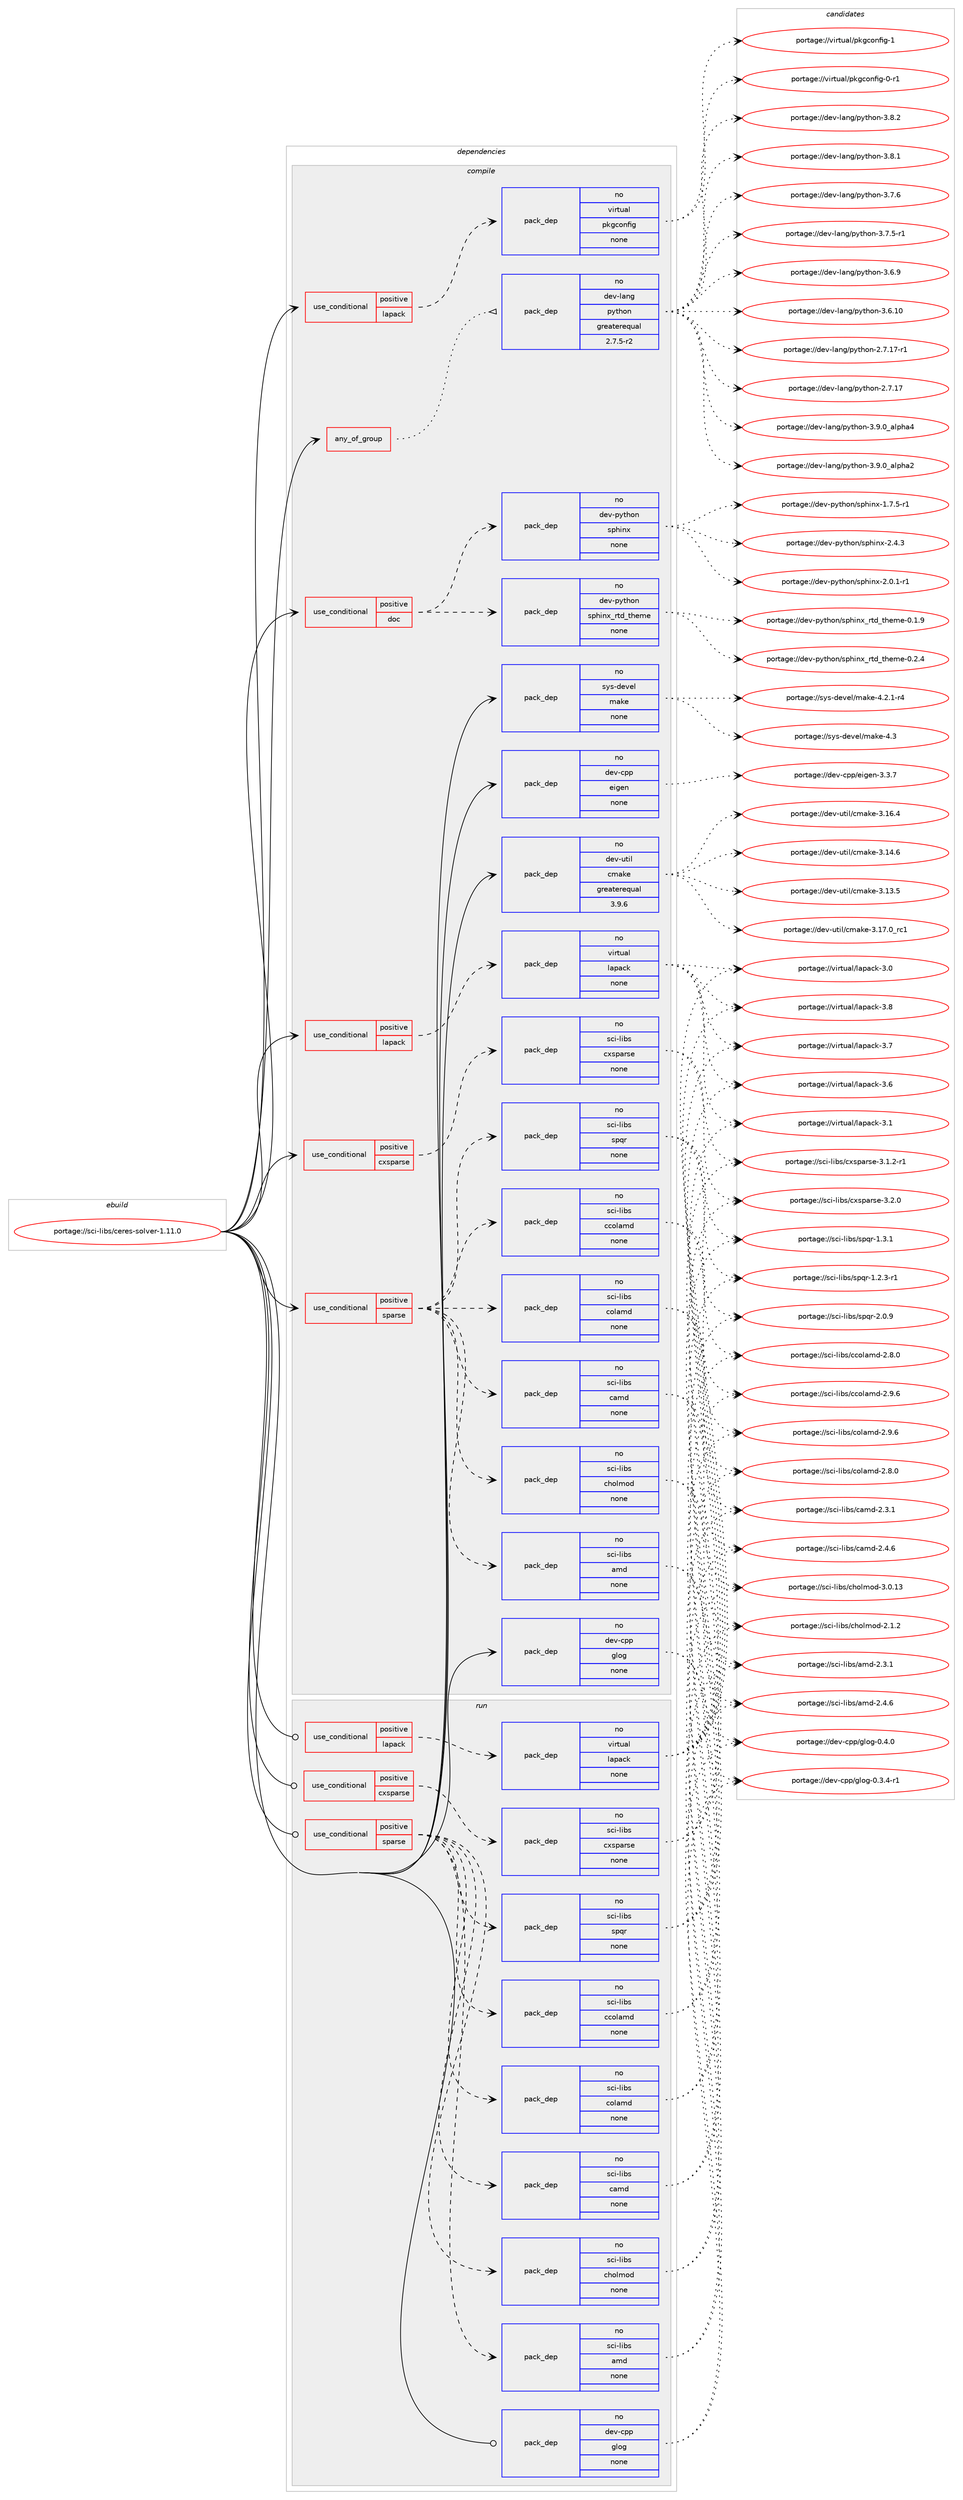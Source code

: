 digraph prolog {

# *************
# Graph options
# *************

newrank=true;
concentrate=true;
compound=true;
graph [rankdir=LR,fontname=Helvetica,fontsize=10,ranksep=1.5];#, ranksep=2.5, nodesep=0.2];
edge  [arrowhead=vee];
node  [fontname=Helvetica,fontsize=10];

# **********
# The ebuild
# **********

subgraph cluster_leftcol {
color=gray;
rank=same;
label=<<i>ebuild</i>>;
id [label="portage://sci-libs/ceres-solver-1.11.0", color=red, width=4, href="../sci-libs/ceres-solver-1.11.0.svg"];
}

# ****************
# The dependencies
# ****************

subgraph cluster_midcol {
color=gray;
label=<<i>dependencies</i>>;
subgraph cluster_compile {
fillcolor="#eeeeee";
style=filled;
label=<<i>compile</i>>;
subgraph any1062 {
dependency51177 [label=<<TABLE BORDER="0" CELLBORDER="1" CELLSPACING="0" CELLPADDING="4"><TR><TD CELLPADDING="10">any_of_group</TD></TR></TABLE>>, shape=none, color=red];subgraph pack39347 {
dependency51178 [label=<<TABLE BORDER="0" CELLBORDER="1" CELLSPACING="0" CELLPADDING="4" WIDTH="220"><TR><TD ROWSPAN="6" CELLPADDING="30">pack_dep</TD></TR><TR><TD WIDTH="110">no</TD></TR><TR><TD>dev-lang</TD></TR><TR><TD>python</TD></TR><TR><TD>greaterequal</TD></TR><TR><TD>2.7.5-r2</TD></TR></TABLE>>, shape=none, color=blue];
}
dependency51177:e -> dependency51178:w [weight=20,style="dotted",arrowhead="oinv"];
}
id:e -> dependency51177:w [weight=20,style="solid",arrowhead="vee"];
subgraph cond10720 {
dependency51179 [label=<<TABLE BORDER="0" CELLBORDER="1" CELLSPACING="0" CELLPADDING="4"><TR><TD ROWSPAN="3" CELLPADDING="10">use_conditional</TD></TR><TR><TD>positive</TD></TR><TR><TD>cxsparse</TD></TR></TABLE>>, shape=none, color=red];
subgraph pack39348 {
dependency51180 [label=<<TABLE BORDER="0" CELLBORDER="1" CELLSPACING="0" CELLPADDING="4" WIDTH="220"><TR><TD ROWSPAN="6" CELLPADDING="30">pack_dep</TD></TR><TR><TD WIDTH="110">no</TD></TR><TR><TD>sci-libs</TD></TR><TR><TD>cxsparse</TD></TR><TR><TD>none</TD></TR><TR><TD></TD></TR></TABLE>>, shape=none, color=blue];
}
dependency51179:e -> dependency51180:w [weight=20,style="dashed",arrowhead="vee"];
}
id:e -> dependency51179:w [weight=20,style="solid",arrowhead="vee"];
subgraph cond10721 {
dependency51181 [label=<<TABLE BORDER="0" CELLBORDER="1" CELLSPACING="0" CELLPADDING="4"><TR><TD ROWSPAN="3" CELLPADDING="10">use_conditional</TD></TR><TR><TD>positive</TD></TR><TR><TD>doc</TD></TR></TABLE>>, shape=none, color=red];
subgraph pack39349 {
dependency51182 [label=<<TABLE BORDER="0" CELLBORDER="1" CELLSPACING="0" CELLPADDING="4" WIDTH="220"><TR><TD ROWSPAN="6" CELLPADDING="30">pack_dep</TD></TR><TR><TD WIDTH="110">no</TD></TR><TR><TD>dev-python</TD></TR><TR><TD>sphinx</TD></TR><TR><TD>none</TD></TR><TR><TD></TD></TR></TABLE>>, shape=none, color=blue];
}
dependency51181:e -> dependency51182:w [weight=20,style="dashed",arrowhead="vee"];
subgraph pack39350 {
dependency51183 [label=<<TABLE BORDER="0" CELLBORDER="1" CELLSPACING="0" CELLPADDING="4" WIDTH="220"><TR><TD ROWSPAN="6" CELLPADDING="30">pack_dep</TD></TR><TR><TD WIDTH="110">no</TD></TR><TR><TD>dev-python</TD></TR><TR><TD>sphinx_rtd_theme</TD></TR><TR><TD>none</TD></TR><TR><TD></TD></TR></TABLE>>, shape=none, color=blue];
}
dependency51181:e -> dependency51183:w [weight=20,style="dashed",arrowhead="vee"];
}
id:e -> dependency51181:w [weight=20,style="solid",arrowhead="vee"];
subgraph cond10722 {
dependency51184 [label=<<TABLE BORDER="0" CELLBORDER="1" CELLSPACING="0" CELLPADDING="4"><TR><TD ROWSPAN="3" CELLPADDING="10">use_conditional</TD></TR><TR><TD>positive</TD></TR><TR><TD>lapack</TD></TR></TABLE>>, shape=none, color=red];
subgraph pack39351 {
dependency51185 [label=<<TABLE BORDER="0" CELLBORDER="1" CELLSPACING="0" CELLPADDING="4" WIDTH="220"><TR><TD ROWSPAN="6" CELLPADDING="30">pack_dep</TD></TR><TR><TD WIDTH="110">no</TD></TR><TR><TD>virtual</TD></TR><TR><TD>lapack</TD></TR><TR><TD>none</TD></TR><TR><TD></TD></TR></TABLE>>, shape=none, color=blue];
}
dependency51184:e -> dependency51185:w [weight=20,style="dashed",arrowhead="vee"];
}
id:e -> dependency51184:w [weight=20,style="solid",arrowhead="vee"];
subgraph cond10723 {
dependency51186 [label=<<TABLE BORDER="0" CELLBORDER="1" CELLSPACING="0" CELLPADDING="4"><TR><TD ROWSPAN="3" CELLPADDING="10">use_conditional</TD></TR><TR><TD>positive</TD></TR><TR><TD>lapack</TD></TR></TABLE>>, shape=none, color=red];
subgraph pack39352 {
dependency51187 [label=<<TABLE BORDER="0" CELLBORDER="1" CELLSPACING="0" CELLPADDING="4" WIDTH="220"><TR><TD ROWSPAN="6" CELLPADDING="30">pack_dep</TD></TR><TR><TD WIDTH="110">no</TD></TR><TR><TD>virtual</TD></TR><TR><TD>pkgconfig</TD></TR><TR><TD>none</TD></TR><TR><TD></TD></TR></TABLE>>, shape=none, color=blue];
}
dependency51186:e -> dependency51187:w [weight=20,style="dashed",arrowhead="vee"];
}
id:e -> dependency51186:w [weight=20,style="solid",arrowhead="vee"];
subgraph cond10724 {
dependency51188 [label=<<TABLE BORDER="0" CELLBORDER="1" CELLSPACING="0" CELLPADDING="4"><TR><TD ROWSPAN="3" CELLPADDING="10">use_conditional</TD></TR><TR><TD>positive</TD></TR><TR><TD>sparse</TD></TR></TABLE>>, shape=none, color=red];
subgraph pack39353 {
dependency51189 [label=<<TABLE BORDER="0" CELLBORDER="1" CELLSPACING="0" CELLPADDING="4" WIDTH="220"><TR><TD ROWSPAN="6" CELLPADDING="30">pack_dep</TD></TR><TR><TD WIDTH="110">no</TD></TR><TR><TD>sci-libs</TD></TR><TR><TD>amd</TD></TR><TR><TD>none</TD></TR><TR><TD></TD></TR></TABLE>>, shape=none, color=blue];
}
dependency51188:e -> dependency51189:w [weight=20,style="dashed",arrowhead="vee"];
subgraph pack39354 {
dependency51190 [label=<<TABLE BORDER="0" CELLBORDER="1" CELLSPACING="0" CELLPADDING="4" WIDTH="220"><TR><TD ROWSPAN="6" CELLPADDING="30">pack_dep</TD></TR><TR><TD WIDTH="110">no</TD></TR><TR><TD>sci-libs</TD></TR><TR><TD>camd</TD></TR><TR><TD>none</TD></TR><TR><TD></TD></TR></TABLE>>, shape=none, color=blue];
}
dependency51188:e -> dependency51190:w [weight=20,style="dashed",arrowhead="vee"];
subgraph pack39355 {
dependency51191 [label=<<TABLE BORDER="0" CELLBORDER="1" CELLSPACING="0" CELLPADDING="4" WIDTH="220"><TR><TD ROWSPAN="6" CELLPADDING="30">pack_dep</TD></TR><TR><TD WIDTH="110">no</TD></TR><TR><TD>sci-libs</TD></TR><TR><TD>ccolamd</TD></TR><TR><TD>none</TD></TR><TR><TD></TD></TR></TABLE>>, shape=none, color=blue];
}
dependency51188:e -> dependency51191:w [weight=20,style="dashed",arrowhead="vee"];
subgraph pack39356 {
dependency51192 [label=<<TABLE BORDER="0" CELLBORDER="1" CELLSPACING="0" CELLPADDING="4" WIDTH="220"><TR><TD ROWSPAN="6" CELLPADDING="30">pack_dep</TD></TR><TR><TD WIDTH="110">no</TD></TR><TR><TD>sci-libs</TD></TR><TR><TD>cholmod</TD></TR><TR><TD>none</TD></TR><TR><TD></TD></TR></TABLE>>, shape=none, color=blue];
}
dependency51188:e -> dependency51192:w [weight=20,style="dashed",arrowhead="vee"];
subgraph pack39357 {
dependency51193 [label=<<TABLE BORDER="0" CELLBORDER="1" CELLSPACING="0" CELLPADDING="4" WIDTH="220"><TR><TD ROWSPAN="6" CELLPADDING="30">pack_dep</TD></TR><TR><TD WIDTH="110">no</TD></TR><TR><TD>sci-libs</TD></TR><TR><TD>colamd</TD></TR><TR><TD>none</TD></TR><TR><TD></TD></TR></TABLE>>, shape=none, color=blue];
}
dependency51188:e -> dependency51193:w [weight=20,style="dashed",arrowhead="vee"];
subgraph pack39358 {
dependency51194 [label=<<TABLE BORDER="0" CELLBORDER="1" CELLSPACING="0" CELLPADDING="4" WIDTH="220"><TR><TD ROWSPAN="6" CELLPADDING="30">pack_dep</TD></TR><TR><TD WIDTH="110">no</TD></TR><TR><TD>sci-libs</TD></TR><TR><TD>spqr</TD></TR><TR><TD>none</TD></TR><TR><TD></TD></TR></TABLE>>, shape=none, color=blue];
}
dependency51188:e -> dependency51194:w [weight=20,style="dashed",arrowhead="vee"];
}
id:e -> dependency51188:w [weight=20,style="solid",arrowhead="vee"];
subgraph pack39359 {
dependency51195 [label=<<TABLE BORDER="0" CELLBORDER="1" CELLSPACING="0" CELLPADDING="4" WIDTH="220"><TR><TD ROWSPAN="6" CELLPADDING="30">pack_dep</TD></TR><TR><TD WIDTH="110">no</TD></TR><TR><TD>dev-cpp</TD></TR><TR><TD>eigen</TD></TR><TR><TD>none</TD></TR><TR><TD></TD></TR></TABLE>>, shape=none, color=blue];
}
id:e -> dependency51195:w [weight=20,style="solid",arrowhead="vee"];
subgraph pack39360 {
dependency51196 [label=<<TABLE BORDER="0" CELLBORDER="1" CELLSPACING="0" CELLPADDING="4" WIDTH="220"><TR><TD ROWSPAN="6" CELLPADDING="30">pack_dep</TD></TR><TR><TD WIDTH="110">no</TD></TR><TR><TD>dev-cpp</TD></TR><TR><TD>glog</TD></TR><TR><TD>none</TD></TR><TR><TD></TD></TR></TABLE>>, shape=none, color=blue];
}
id:e -> dependency51196:w [weight=20,style="solid",arrowhead="vee"];
subgraph pack39361 {
dependency51197 [label=<<TABLE BORDER="0" CELLBORDER="1" CELLSPACING="0" CELLPADDING="4" WIDTH="220"><TR><TD ROWSPAN="6" CELLPADDING="30">pack_dep</TD></TR><TR><TD WIDTH="110">no</TD></TR><TR><TD>dev-util</TD></TR><TR><TD>cmake</TD></TR><TR><TD>greaterequal</TD></TR><TR><TD>3.9.6</TD></TR></TABLE>>, shape=none, color=blue];
}
id:e -> dependency51197:w [weight=20,style="solid",arrowhead="vee"];
subgraph pack39362 {
dependency51198 [label=<<TABLE BORDER="0" CELLBORDER="1" CELLSPACING="0" CELLPADDING="4" WIDTH="220"><TR><TD ROWSPAN="6" CELLPADDING="30">pack_dep</TD></TR><TR><TD WIDTH="110">no</TD></TR><TR><TD>sys-devel</TD></TR><TR><TD>make</TD></TR><TR><TD>none</TD></TR><TR><TD></TD></TR></TABLE>>, shape=none, color=blue];
}
id:e -> dependency51198:w [weight=20,style="solid",arrowhead="vee"];
}
subgraph cluster_compileandrun {
fillcolor="#eeeeee";
style=filled;
label=<<i>compile and run</i>>;
}
subgraph cluster_run {
fillcolor="#eeeeee";
style=filled;
label=<<i>run</i>>;
subgraph cond10725 {
dependency51199 [label=<<TABLE BORDER="0" CELLBORDER="1" CELLSPACING="0" CELLPADDING="4"><TR><TD ROWSPAN="3" CELLPADDING="10">use_conditional</TD></TR><TR><TD>positive</TD></TR><TR><TD>cxsparse</TD></TR></TABLE>>, shape=none, color=red];
subgraph pack39363 {
dependency51200 [label=<<TABLE BORDER="0" CELLBORDER="1" CELLSPACING="0" CELLPADDING="4" WIDTH="220"><TR><TD ROWSPAN="6" CELLPADDING="30">pack_dep</TD></TR><TR><TD WIDTH="110">no</TD></TR><TR><TD>sci-libs</TD></TR><TR><TD>cxsparse</TD></TR><TR><TD>none</TD></TR><TR><TD></TD></TR></TABLE>>, shape=none, color=blue];
}
dependency51199:e -> dependency51200:w [weight=20,style="dashed",arrowhead="vee"];
}
id:e -> dependency51199:w [weight=20,style="solid",arrowhead="odot"];
subgraph cond10726 {
dependency51201 [label=<<TABLE BORDER="0" CELLBORDER="1" CELLSPACING="0" CELLPADDING="4"><TR><TD ROWSPAN="3" CELLPADDING="10">use_conditional</TD></TR><TR><TD>positive</TD></TR><TR><TD>lapack</TD></TR></TABLE>>, shape=none, color=red];
subgraph pack39364 {
dependency51202 [label=<<TABLE BORDER="0" CELLBORDER="1" CELLSPACING="0" CELLPADDING="4" WIDTH="220"><TR><TD ROWSPAN="6" CELLPADDING="30">pack_dep</TD></TR><TR><TD WIDTH="110">no</TD></TR><TR><TD>virtual</TD></TR><TR><TD>lapack</TD></TR><TR><TD>none</TD></TR><TR><TD></TD></TR></TABLE>>, shape=none, color=blue];
}
dependency51201:e -> dependency51202:w [weight=20,style="dashed",arrowhead="vee"];
}
id:e -> dependency51201:w [weight=20,style="solid",arrowhead="odot"];
subgraph cond10727 {
dependency51203 [label=<<TABLE BORDER="0" CELLBORDER="1" CELLSPACING="0" CELLPADDING="4"><TR><TD ROWSPAN="3" CELLPADDING="10">use_conditional</TD></TR><TR><TD>positive</TD></TR><TR><TD>sparse</TD></TR></TABLE>>, shape=none, color=red];
subgraph pack39365 {
dependency51204 [label=<<TABLE BORDER="0" CELLBORDER="1" CELLSPACING="0" CELLPADDING="4" WIDTH="220"><TR><TD ROWSPAN="6" CELLPADDING="30">pack_dep</TD></TR><TR><TD WIDTH="110">no</TD></TR><TR><TD>sci-libs</TD></TR><TR><TD>amd</TD></TR><TR><TD>none</TD></TR><TR><TD></TD></TR></TABLE>>, shape=none, color=blue];
}
dependency51203:e -> dependency51204:w [weight=20,style="dashed",arrowhead="vee"];
subgraph pack39366 {
dependency51205 [label=<<TABLE BORDER="0" CELLBORDER="1" CELLSPACING="0" CELLPADDING="4" WIDTH="220"><TR><TD ROWSPAN="6" CELLPADDING="30">pack_dep</TD></TR><TR><TD WIDTH="110">no</TD></TR><TR><TD>sci-libs</TD></TR><TR><TD>camd</TD></TR><TR><TD>none</TD></TR><TR><TD></TD></TR></TABLE>>, shape=none, color=blue];
}
dependency51203:e -> dependency51205:w [weight=20,style="dashed",arrowhead="vee"];
subgraph pack39367 {
dependency51206 [label=<<TABLE BORDER="0" CELLBORDER="1" CELLSPACING="0" CELLPADDING="4" WIDTH="220"><TR><TD ROWSPAN="6" CELLPADDING="30">pack_dep</TD></TR><TR><TD WIDTH="110">no</TD></TR><TR><TD>sci-libs</TD></TR><TR><TD>ccolamd</TD></TR><TR><TD>none</TD></TR><TR><TD></TD></TR></TABLE>>, shape=none, color=blue];
}
dependency51203:e -> dependency51206:w [weight=20,style="dashed",arrowhead="vee"];
subgraph pack39368 {
dependency51207 [label=<<TABLE BORDER="0" CELLBORDER="1" CELLSPACING="0" CELLPADDING="4" WIDTH="220"><TR><TD ROWSPAN="6" CELLPADDING="30">pack_dep</TD></TR><TR><TD WIDTH="110">no</TD></TR><TR><TD>sci-libs</TD></TR><TR><TD>cholmod</TD></TR><TR><TD>none</TD></TR><TR><TD></TD></TR></TABLE>>, shape=none, color=blue];
}
dependency51203:e -> dependency51207:w [weight=20,style="dashed",arrowhead="vee"];
subgraph pack39369 {
dependency51208 [label=<<TABLE BORDER="0" CELLBORDER="1" CELLSPACING="0" CELLPADDING="4" WIDTH="220"><TR><TD ROWSPAN="6" CELLPADDING="30">pack_dep</TD></TR><TR><TD WIDTH="110">no</TD></TR><TR><TD>sci-libs</TD></TR><TR><TD>colamd</TD></TR><TR><TD>none</TD></TR><TR><TD></TD></TR></TABLE>>, shape=none, color=blue];
}
dependency51203:e -> dependency51208:w [weight=20,style="dashed",arrowhead="vee"];
subgraph pack39370 {
dependency51209 [label=<<TABLE BORDER="0" CELLBORDER="1" CELLSPACING="0" CELLPADDING="4" WIDTH="220"><TR><TD ROWSPAN="6" CELLPADDING="30">pack_dep</TD></TR><TR><TD WIDTH="110">no</TD></TR><TR><TD>sci-libs</TD></TR><TR><TD>spqr</TD></TR><TR><TD>none</TD></TR><TR><TD></TD></TR></TABLE>>, shape=none, color=blue];
}
dependency51203:e -> dependency51209:w [weight=20,style="dashed",arrowhead="vee"];
}
id:e -> dependency51203:w [weight=20,style="solid",arrowhead="odot"];
subgraph pack39371 {
dependency51210 [label=<<TABLE BORDER="0" CELLBORDER="1" CELLSPACING="0" CELLPADDING="4" WIDTH="220"><TR><TD ROWSPAN="6" CELLPADDING="30">pack_dep</TD></TR><TR><TD WIDTH="110">no</TD></TR><TR><TD>dev-cpp</TD></TR><TR><TD>glog</TD></TR><TR><TD>none</TD></TR><TR><TD></TD></TR></TABLE>>, shape=none, color=blue];
}
id:e -> dependency51210:w [weight=20,style="solid",arrowhead="odot"];
}
}

# **************
# The candidates
# **************

subgraph cluster_choices {
rank=same;
color=gray;
label=<<i>candidates</i>>;

subgraph choice39347 {
color=black;
nodesep=1;
choice10010111845108971101034711212111610411111045514657464895971081121049752 [label="portage://dev-lang/python-3.9.0_alpha4", color=red, width=4,href="../dev-lang/python-3.9.0_alpha4.svg"];
choice10010111845108971101034711212111610411111045514657464895971081121049750 [label="portage://dev-lang/python-3.9.0_alpha2", color=red, width=4,href="../dev-lang/python-3.9.0_alpha2.svg"];
choice100101118451089711010347112121116104111110455146564650 [label="portage://dev-lang/python-3.8.2", color=red, width=4,href="../dev-lang/python-3.8.2.svg"];
choice100101118451089711010347112121116104111110455146564649 [label="portage://dev-lang/python-3.8.1", color=red, width=4,href="../dev-lang/python-3.8.1.svg"];
choice100101118451089711010347112121116104111110455146554654 [label="portage://dev-lang/python-3.7.6", color=red, width=4,href="../dev-lang/python-3.7.6.svg"];
choice1001011184510897110103471121211161041111104551465546534511449 [label="portage://dev-lang/python-3.7.5-r1", color=red, width=4,href="../dev-lang/python-3.7.5-r1.svg"];
choice100101118451089711010347112121116104111110455146544657 [label="portage://dev-lang/python-3.6.9", color=red, width=4,href="../dev-lang/python-3.6.9.svg"];
choice10010111845108971101034711212111610411111045514654464948 [label="portage://dev-lang/python-3.6.10", color=red, width=4,href="../dev-lang/python-3.6.10.svg"];
choice100101118451089711010347112121116104111110455046554649554511449 [label="portage://dev-lang/python-2.7.17-r1", color=red, width=4,href="../dev-lang/python-2.7.17-r1.svg"];
choice10010111845108971101034711212111610411111045504655464955 [label="portage://dev-lang/python-2.7.17", color=red, width=4,href="../dev-lang/python-2.7.17.svg"];
dependency51178:e -> choice10010111845108971101034711212111610411111045514657464895971081121049752:w [style=dotted,weight="100"];
dependency51178:e -> choice10010111845108971101034711212111610411111045514657464895971081121049750:w [style=dotted,weight="100"];
dependency51178:e -> choice100101118451089711010347112121116104111110455146564650:w [style=dotted,weight="100"];
dependency51178:e -> choice100101118451089711010347112121116104111110455146564649:w [style=dotted,weight="100"];
dependency51178:e -> choice100101118451089711010347112121116104111110455146554654:w [style=dotted,weight="100"];
dependency51178:e -> choice1001011184510897110103471121211161041111104551465546534511449:w [style=dotted,weight="100"];
dependency51178:e -> choice100101118451089711010347112121116104111110455146544657:w [style=dotted,weight="100"];
dependency51178:e -> choice10010111845108971101034711212111610411111045514654464948:w [style=dotted,weight="100"];
dependency51178:e -> choice100101118451089711010347112121116104111110455046554649554511449:w [style=dotted,weight="100"];
dependency51178:e -> choice10010111845108971101034711212111610411111045504655464955:w [style=dotted,weight="100"];
}
subgraph choice39348 {
color=black;
nodesep=1;
choice115991054510810598115479912011511297114115101455146504648 [label="portage://sci-libs/cxsparse-3.2.0", color=red, width=4,href="../sci-libs/cxsparse-3.2.0.svg"];
choice1159910545108105981154799120115112971141151014551464946504511449 [label="portage://sci-libs/cxsparse-3.1.2-r1", color=red, width=4,href="../sci-libs/cxsparse-3.1.2-r1.svg"];
dependency51180:e -> choice115991054510810598115479912011511297114115101455146504648:w [style=dotted,weight="100"];
dependency51180:e -> choice1159910545108105981154799120115112971141151014551464946504511449:w [style=dotted,weight="100"];
}
subgraph choice39349 {
color=black;
nodesep=1;
choice1001011184511212111610411111047115112104105110120455046524651 [label="portage://dev-python/sphinx-2.4.3", color=red, width=4,href="../dev-python/sphinx-2.4.3.svg"];
choice10010111845112121116104111110471151121041051101204550464846494511449 [label="portage://dev-python/sphinx-2.0.1-r1", color=red, width=4,href="../dev-python/sphinx-2.0.1-r1.svg"];
choice10010111845112121116104111110471151121041051101204549465546534511449 [label="portage://dev-python/sphinx-1.7.5-r1", color=red, width=4,href="../dev-python/sphinx-1.7.5-r1.svg"];
dependency51182:e -> choice1001011184511212111610411111047115112104105110120455046524651:w [style=dotted,weight="100"];
dependency51182:e -> choice10010111845112121116104111110471151121041051101204550464846494511449:w [style=dotted,weight="100"];
dependency51182:e -> choice10010111845112121116104111110471151121041051101204549465546534511449:w [style=dotted,weight="100"];
}
subgraph choice39350 {
color=black;
nodesep=1;
choice10010111845112121116104111110471151121041051101209511411610095116104101109101454846504652 [label="portage://dev-python/sphinx_rtd_theme-0.2.4", color=red, width=4,href="../dev-python/sphinx_rtd_theme-0.2.4.svg"];
choice10010111845112121116104111110471151121041051101209511411610095116104101109101454846494657 [label="portage://dev-python/sphinx_rtd_theme-0.1.9", color=red, width=4,href="../dev-python/sphinx_rtd_theme-0.1.9.svg"];
dependency51183:e -> choice10010111845112121116104111110471151121041051101209511411610095116104101109101454846504652:w [style=dotted,weight="100"];
dependency51183:e -> choice10010111845112121116104111110471151121041051101209511411610095116104101109101454846494657:w [style=dotted,weight="100"];
}
subgraph choice39351 {
color=black;
nodesep=1;
choice118105114116117971084710897112979910745514656 [label="portage://virtual/lapack-3.8", color=red, width=4,href="../virtual/lapack-3.8.svg"];
choice118105114116117971084710897112979910745514655 [label="portage://virtual/lapack-3.7", color=red, width=4,href="../virtual/lapack-3.7.svg"];
choice118105114116117971084710897112979910745514654 [label="portage://virtual/lapack-3.6", color=red, width=4,href="../virtual/lapack-3.6.svg"];
choice118105114116117971084710897112979910745514649 [label="portage://virtual/lapack-3.1", color=red, width=4,href="../virtual/lapack-3.1.svg"];
choice118105114116117971084710897112979910745514648 [label="portage://virtual/lapack-3.0", color=red, width=4,href="../virtual/lapack-3.0.svg"];
dependency51185:e -> choice118105114116117971084710897112979910745514656:w [style=dotted,weight="100"];
dependency51185:e -> choice118105114116117971084710897112979910745514655:w [style=dotted,weight="100"];
dependency51185:e -> choice118105114116117971084710897112979910745514654:w [style=dotted,weight="100"];
dependency51185:e -> choice118105114116117971084710897112979910745514649:w [style=dotted,weight="100"];
dependency51185:e -> choice118105114116117971084710897112979910745514648:w [style=dotted,weight="100"];
}
subgraph choice39352 {
color=black;
nodesep=1;
choice1181051141161179710847112107103991111101021051034549 [label="portage://virtual/pkgconfig-1", color=red, width=4,href="../virtual/pkgconfig-1.svg"];
choice11810511411611797108471121071039911111010210510345484511449 [label="portage://virtual/pkgconfig-0-r1", color=red, width=4,href="../virtual/pkgconfig-0-r1.svg"];
dependency51187:e -> choice1181051141161179710847112107103991111101021051034549:w [style=dotted,weight="100"];
dependency51187:e -> choice11810511411611797108471121071039911111010210510345484511449:w [style=dotted,weight="100"];
}
subgraph choice39353 {
color=black;
nodesep=1;
choice1159910545108105981154797109100455046524654 [label="portage://sci-libs/amd-2.4.6", color=red, width=4,href="../sci-libs/amd-2.4.6.svg"];
choice1159910545108105981154797109100455046514649 [label="portage://sci-libs/amd-2.3.1", color=red, width=4,href="../sci-libs/amd-2.3.1.svg"];
dependency51189:e -> choice1159910545108105981154797109100455046524654:w [style=dotted,weight="100"];
dependency51189:e -> choice1159910545108105981154797109100455046514649:w [style=dotted,weight="100"];
}
subgraph choice39354 {
color=black;
nodesep=1;
choice115991054510810598115479997109100455046524654 [label="portage://sci-libs/camd-2.4.6", color=red, width=4,href="../sci-libs/camd-2.4.6.svg"];
choice115991054510810598115479997109100455046514649 [label="portage://sci-libs/camd-2.3.1", color=red, width=4,href="../sci-libs/camd-2.3.1.svg"];
dependency51190:e -> choice115991054510810598115479997109100455046524654:w [style=dotted,weight="100"];
dependency51190:e -> choice115991054510810598115479997109100455046514649:w [style=dotted,weight="100"];
}
subgraph choice39355 {
color=black;
nodesep=1;
choice11599105451081059811547999911110897109100455046574654 [label="portage://sci-libs/ccolamd-2.9.6", color=red, width=4,href="../sci-libs/ccolamd-2.9.6.svg"];
choice11599105451081059811547999911110897109100455046564648 [label="portage://sci-libs/ccolamd-2.8.0", color=red, width=4,href="../sci-libs/ccolamd-2.8.0.svg"];
dependency51191:e -> choice11599105451081059811547999911110897109100455046574654:w [style=dotted,weight="100"];
dependency51191:e -> choice11599105451081059811547999911110897109100455046564648:w [style=dotted,weight="100"];
}
subgraph choice39356 {
color=black;
nodesep=1;
choice115991054510810598115479910411110810911110045514648464951 [label="portage://sci-libs/cholmod-3.0.13", color=red, width=4,href="../sci-libs/cholmod-3.0.13.svg"];
choice1159910545108105981154799104111108109111100455046494650 [label="portage://sci-libs/cholmod-2.1.2", color=red, width=4,href="../sci-libs/cholmod-2.1.2.svg"];
dependency51192:e -> choice115991054510810598115479910411110810911110045514648464951:w [style=dotted,weight="100"];
dependency51192:e -> choice1159910545108105981154799104111108109111100455046494650:w [style=dotted,weight="100"];
}
subgraph choice39357 {
color=black;
nodesep=1;
choice115991054510810598115479911110897109100455046574654 [label="portage://sci-libs/colamd-2.9.6", color=red, width=4,href="../sci-libs/colamd-2.9.6.svg"];
choice115991054510810598115479911110897109100455046564648 [label="portage://sci-libs/colamd-2.8.0", color=red, width=4,href="../sci-libs/colamd-2.8.0.svg"];
dependency51193:e -> choice115991054510810598115479911110897109100455046574654:w [style=dotted,weight="100"];
dependency51193:e -> choice115991054510810598115479911110897109100455046564648:w [style=dotted,weight="100"];
}
subgraph choice39358 {
color=black;
nodesep=1;
choice11599105451081059811547115112113114455046484657 [label="portage://sci-libs/spqr-2.0.9", color=red, width=4,href="../sci-libs/spqr-2.0.9.svg"];
choice11599105451081059811547115112113114454946514649 [label="portage://sci-libs/spqr-1.3.1", color=red, width=4,href="../sci-libs/spqr-1.3.1.svg"];
choice115991054510810598115471151121131144549465046514511449 [label="portage://sci-libs/spqr-1.2.3-r1", color=red, width=4,href="../sci-libs/spqr-1.2.3-r1.svg"];
dependency51194:e -> choice11599105451081059811547115112113114455046484657:w [style=dotted,weight="100"];
dependency51194:e -> choice11599105451081059811547115112113114454946514649:w [style=dotted,weight="100"];
dependency51194:e -> choice115991054510810598115471151121131144549465046514511449:w [style=dotted,weight="100"];
}
subgraph choice39359 {
color=black;
nodesep=1;
choice100101118459911211247101105103101110455146514655 [label="portage://dev-cpp/eigen-3.3.7", color=red, width=4,href="../dev-cpp/eigen-3.3.7.svg"];
dependency51195:e -> choice100101118459911211247101105103101110455146514655:w [style=dotted,weight="100"];
}
subgraph choice39360 {
color=black;
nodesep=1;
choice100101118459911211247103108111103454846524648 [label="portage://dev-cpp/glog-0.4.0", color=red, width=4,href="../dev-cpp/glog-0.4.0.svg"];
choice1001011184599112112471031081111034548465146524511449 [label="portage://dev-cpp/glog-0.3.4-r1", color=red, width=4,href="../dev-cpp/glog-0.3.4-r1.svg"];
dependency51196:e -> choice100101118459911211247103108111103454846524648:w [style=dotted,weight="100"];
dependency51196:e -> choice1001011184599112112471031081111034548465146524511449:w [style=dotted,weight="100"];
}
subgraph choice39361 {
color=black;
nodesep=1;
choice1001011184511711610510847991099710710145514649554648951149949 [label="portage://dev-util/cmake-3.17.0_rc1", color=red, width=4,href="../dev-util/cmake-3.17.0_rc1.svg"];
choice1001011184511711610510847991099710710145514649544652 [label="portage://dev-util/cmake-3.16.4", color=red, width=4,href="../dev-util/cmake-3.16.4.svg"];
choice1001011184511711610510847991099710710145514649524654 [label="portage://dev-util/cmake-3.14.6", color=red, width=4,href="../dev-util/cmake-3.14.6.svg"];
choice1001011184511711610510847991099710710145514649514653 [label="portage://dev-util/cmake-3.13.5", color=red, width=4,href="../dev-util/cmake-3.13.5.svg"];
dependency51197:e -> choice1001011184511711610510847991099710710145514649554648951149949:w [style=dotted,weight="100"];
dependency51197:e -> choice1001011184511711610510847991099710710145514649544652:w [style=dotted,weight="100"];
dependency51197:e -> choice1001011184511711610510847991099710710145514649524654:w [style=dotted,weight="100"];
dependency51197:e -> choice1001011184511711610510847991099710710145514649514653:w [style=dotted,weight="100"];
}
subgraph choice39362 {
color=black;
nodesep=1;
choice11512111545100101118101108471099710710145524651 [label="portage://sys-devel/make-4.3", color=red, width=4,href="../sys-devel/make-4.3.svg"];
choice1151211154510010111810110847109971071014552465046494511452 [label="portage://sys-devel/make-4.2.1-r4", color=red, width=4,href="../sys-devel/make-4.2.1-r4.svg"];
dependency51198:e -> choice11512111545100101118101108471099710710145524651:w [style=dotted,weight="100"];
dependency51198:e -> choice1151211154510010111810110847109971071014552465046494511452:w [style=dotted,weight="100"];
}
subgraph choice39363 {
color=black;
nodesep=1;
choice115991054510810598115479912011511297114115101455146504648 [label="portage://sci-libs/cxsparse-3.2.0", color=red, width=4,href="../sci-libs/cxsparse-3.2.0.svg"];
choice1159910545108105981154799120115112971141151014551464946504511449 [label="portage://sci-libs/cxsparse-3.1.2-r1", color=red, width=4,href="../sci-libs/cxsparse-3.1.2-r1.svg"];
dependency51200:e -> choice115991054510810598115479912011511297114115101455146504648:w [style=dotted,weight="100"];
dependency51200:e -> choice1159910545108105981154799120115112971141151014551464946504511449:w [style=dotted,weight="100"];
}
subgraph choice39364 {
color=black;
nodesep=1;
choice118105114116117971084710897112979910745514656 [label="portage://virtual/lapack-3.8", color=red, width=4,href="../virtual/lapack-3.8.svg"];
choice118105114116117971084710897112979910745514655 [label="portage://virtual/lapack-3.7", color=red, width=4,href="../virtual/lapack-3.7.svg"];
choice118105114116117971084710897112979910745514654 [label="portage://virtual/lapack-3.6", color=red, width=4,href="../virtual/lapack-3.6.svg"];
choice118105114116117971084710897112979910745514649 [label="portage://virtual/lapack-3.1", color=red, width=4,href="../virtual/lapack-3.1.svg"];
choice118105114116117971084710897112979910745514648 [label="portage://virtual/lapack-3.0", color=red, width=4,href="../virtual/lapack-3.0.svg"];
dependency51202:e -> choice118105114116117971084710897112979910745514656:w [style=dotted,weight="100"];
dependency51202:e -> choice118105114116117971084710897112979910745514655:w [style=dotted,weight="100"];
dependency51202:e -> choice118105114116117971084710897112979910745514654:w [style=dotted,weight="100"];
dependency51202:e -> choice118105114116117971084710897112979910745514649:w [style=dotted,weight="100"];
dependency51202:e -> choice118105114116117971084710897112979910745514648:w [style=dotted,weight="100"];
}
subgraph choice39365 {
color=black;
nodesep=1;
choice1159910545108105981154797109100455046524654 [label="portage://sci-libs/amd-2.4.6", color=red, width=4,href="../sci-libs/amd-2.4.6.svg"];
choice1159910545108105981154797109100455046514649 [label="portage://sci-libs/amd-2.3.1", color=red, width=4,href="../sci-libs/amd-2.3.1.svg"];
dependency51204:e -> choice1159910545108105981154797109100455046524654:w [style=dotted,weight="100"];
dependency51204:e -> choice1159910545108105981154797109100455046514649:w [style=dotted,weight="100"];
}
subgraph choice39366 {
color=black;
nodesep=1;
choice115991054510810598115479997109100455046524654 [label="portage://sci-libs/camd-2.4.6", color=red, width=4,href="../sci-libs/camd-2.4.6.svg"];
choice115991054510810598115479997109100455046514649 [label="portage://sci-libs/camd-2.3.1", color=red, width=4,href="../sci-libs/camd-2.3.1.svg"];
dependency51205:e -> choice115991054510810598115479997109100455046524654:w [style=dotted,weight="100"];
dependency51205:e -> choice115991054510810598115479997109100455046514649:w [style=dotted,weight="100"];
}
subgraph choice39367 {
color=black;
nodesep=1;
choice11599105451081059811547999911110897109100455046574654 [label="portage://sci-libs/ccolamd-2.9.6", color=red, width=4,href="../sci-libs/ccolamd-2.9.6.svg"];
choice11599105451081059811547999911110897109100455046564648 [label="portage://sci-libs/ccolamd-2.8.0", color=red, width=4,href="../sci-libs/ccolamd-2.8.0.svg"];
dependency51206:e -> choice11599105451081059811547999911110897109100455046574654:w [style=dotted,weight="100"];
dependency51206:e -> choice11599105451081059811547999911110897109100455046564648:w [style=dotted,weight="100"];
}
subgraph choice39368 {
color=black;
nodesep=1;
choice115991054510810598115479910411110810911110045514648464951 [label="portage://sci-libs/cholmod-3.0.13", color=red, width=4,href="../sci-libs/cholmod-3.0.13.svg"];
choice1159910545108105981154799104111108109111100455046494650 [label="portage://sci-libs/cholmod-2.1.2", color=red, width=4,href="../sci-libs/cholmod-2.1.2.svg"];
dependency51207:e -> choice115991054510810598115479910411110810911110045514648464951:w [style=dotted,weight="100"];
dependency51207:e -> choice1159910545108105981154799104111108109111100455046494650:w [style=dotted,weight="100"];
}
subgraph choice39369 {
color=black;
nodesep=1;
choice115991054510810598115479911110897109100455046574654 [label="portage://sci-libs/colamd-2.9.6", color=red, width=4,href="../sci-libs/colamd-2.9.6.svg"];
choice115991054510810598115479911110897109100455046564648 [label="portage://sci-libs/colamd-2.8.0", color=red, width=4,href="../sci-libs/colamd-2.8.0.svg"];
dependency51208:e -> choice115991054510810598115479911110897109100455046574654:w [style=dotted,weight="100"];
dependency51208:e -> choice115991054510810598115479911110897109100455046564648:w [style=dotted,weight="100"];
}
subgraph choice39370 {
color=black;
nodesep=1;
choice11599105451081059811547115112113114455046484657 [label="portage://sci-libs/spqr-2.0.9", color=red, width=4,href="../sci-libs/spqr-2.0.9.svg"];
choice11599105451081059811547115112113114454946514649 [label="portage://sci-libs/spqr-1.3.1", color=red, width=4,href="../sci-libs/spqr-1.3.1.svg"];
choice115991054510810598115471151121131144549465046514511449 [label="portage://sci-libs/spqr-1.2.3-r1", color=red, width=4,href="../sci-libs/spqr-1.2.3-r1.svg"];
dependency51209:e -> choice11599105451081059811547115112113114455046484657:w [style=dotted,weight="100"];
dependency51209:e -> choice11599105451081059811547115112113114454946514649:w [style=dotted,weight="100"];
dependency51209:e -> choice115991054510810598115471151121131144549465046514511449:w [style=dotted,weight="100"];
}
subgraph choice39371 {
color=black;
nodesep=1;
choice100101118459911211247103108111103454846524648 [label="portage://dev-cpp/glog-0.4.0", color=red, width=4,href="../dev-cpp/glog-0.4.0.svg"];
choice1001011184599112112471031081111034548465146524511449 [label="portage://dev-cpp/glog-0.3.4-r1", color=red, width=4,href="../dev-cpp/glog-0.3.4-r1.svg"];
dependency51210:e -> choice100101118459911211247103108111103454846524648:w [style=dotted,weight="100"];
dependency51210:e -> choice1001011184599112112471031081111034548465146524511449:w [style=dotted,weight="100"];
}
}

}
